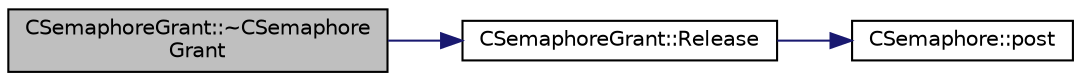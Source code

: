 digraph "CSemaphoreGrant::~CSemaphoreGrant"
{
  edge [fontname="Helvetica",fontsize="10",labelfontname="Helvetica",labelfontsize="10"];
  node [fontname="Helvetica",fontsize="10",shape=record];
  rankdir="LR";
  Node8 [label="CSemaphoreGrant::~CSemaphore\lGrant",height=0.2,width=0.4,color="black", fillcolor="grey75", style="filled", fontcolor="black"];
  Node8 -> Node9 [color="midnightblue",fontsize="10",style="solid",fontname="Helvetica"];
  Node9 [label="CSemaphoreGrant::Release",height=0.2,width=0.4,color="black", fillcolor="white", style="filled",URL="$class_c_semaphore_grant.html#a8d985eeace74e037baeb39bd2d586576"];
  Node9 -> Node10 [color="midnightblue",fontsize="10",style="solid",fontname="Helvetica"];
  Node10 [label="CSemaphore::post",height=0.2,width=0.4,color="black", fillcolor="white", style="filled",URL="$class_c_semaphore.html#af6a956f6c191e824485fd3af6db39318"];
}
